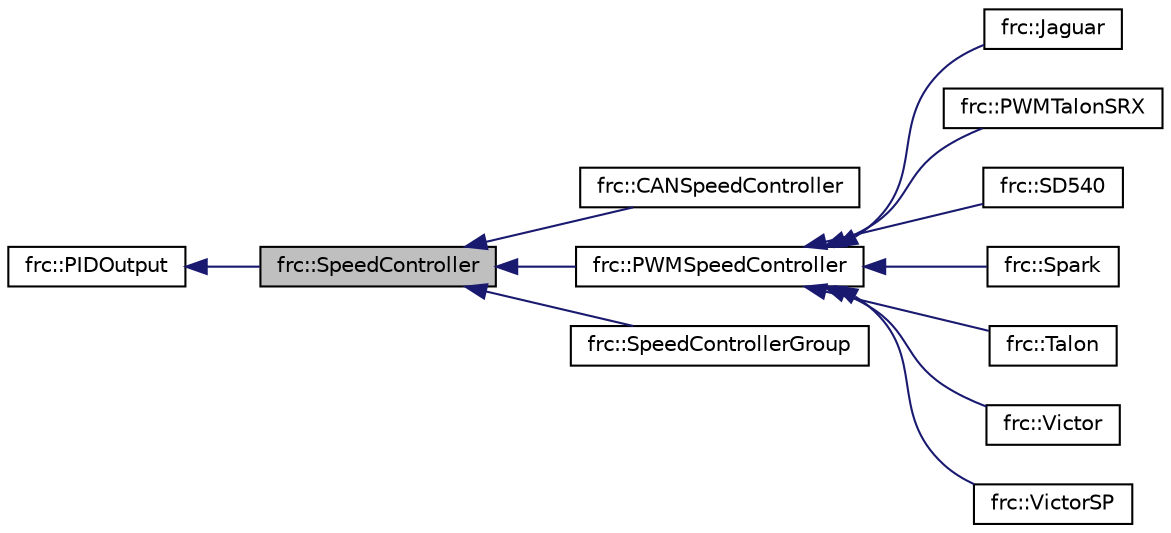 digraph "frc::SpeedController"
{
  edge [fontname="Helvetica",fontsize="10",labelfontname="Helvetica",labelfontsize="10"];
  node [fontname="Helvetica",fontsize="10",shape=record];
  rankdir="LR";
  Node1 [label="frc::SpeedController",height=0.2,width=0.4,color="black", fillcolor="grey75", style="filled", fontcolor="black"];
  Node2 -> Node1 [dir="back",color="midnightblue",fontsize="10",style="solid",fontname="Helvetica"];
  Node2 [label="frc::PIDOutput",height=0.2,width=0.4,color="black", fillcolor="white", style="filled",URL="$classfrc_1_1PIDOutput.html",tooltip="PIDOutput interface is a generic output for the PID class. "];
  Node1 -> Node3 [dir="back",color="midnightblue",fontsize="10",style="solid",fontname="Helvetica"];
  Node3 [label="frc::CANSpeedController",height=0.2,width=0.4,color="black", fillcolor="white", style="filled",URL="$classfrc_1_1CANSpeedController.html",tooltip="Interface for \"smart\" CAN-based speed controllers. "];
  Node1 -> Node4 [dir="back",color="midnightblue",fontsize="10",style="solid",fontname="Helvetica"];
  Node4 [label="frc::PWMSpeedController",height=0.2,width=0.4,color="black", fillcolor="white", style="filled",URL="$classfrc_1_1PWMSpeedController.html",tooltip="Common base class for all PWM Speed Controllers. "];
  Node4 -> Node5 [dir="back",color="midnightblue",fontsize="10",style="solid",fontname="Helvetica"];
  Node5 [label="frc::Jaguar",height=0.2,width=0.4,color="black", fillcolor="white", style="filled",URL="$classfrc_1_1Jaguar.html",tooltip="Luminary Micro / Vex Robotics Jaguar Speed Controller with PWM control. "];
  Node4 -> Node6 [dir="back",color="midnightblue",fontsize="10",style="solid",fontname="Helvetica"];
  Node6 [label="frc::PWMTalonSRX",height=0.2,width=0.4,color="black", fillcolor="white", style="filled",URL="$classfrc_1_1PWMTalonSRX.html",tooltip="Cross the Road Electronics (CTRE) Talon SRX Speed Controller with PWM control. "];
  Node4 -> Node7 [dir="back",color="midnightblue",fontsize="10",style="solid",fontname="Helvetica"];
  Node7 [label="frc::SD540",height=0.2,width=0.4,color="black", fillcolor="white", style="filled",URL="$classfrc_1_1SD540.html",tooltip="Mindsensors SD540 Speed Controller. "];
  Node4 -> Node8 [dir="back",color="midnightblue",fontsize="10",style="solid",fontname="Helvetica"];
  Node8 [label="frc::Spark",height=0.2,width=0.4,color="black", fillcolor="white", style="filled",URL="$classfrc_1_1Spark.html",tooltip="REV Robotics Speed Controller. "];
  Node4 -> Node9 [dir="back",color="midnightblue",fontsize="10",style="solid",fontname="Helvetica"];
  Node9 [label="frc::Talon",height=0.2,width=0.4,color="black", fillcolor="white", style="filled",URL="$classfrc_1_1Talon.html",tooltip="Cross the Road Electronics (CTRE) Talon and Talon SR Speed Controller. "];
  Node4 -> Node10 [dir="back",color="midnightblue",fontsize="10",style="solid",fontname="Helvetica"];
  Node10 [label="frc::Victor",height=0.2,width=0.4,color="black", fillcolor="white", style="filled",URL="$classfrc_1_1Victor.html",tooltip="Vex Robotics Victor 888 Speed Controller. "];
  Node4 -> Node11 [dir="back",color="midnightblue",fontsize="10",style="solid",fontname="Helvetica"];
  Node11 [label="frc::VictorSP",height=0.2,width=0.4,color="black", fillcolor="white", style="filled",URL="$classfrc_1_1VictorSP.html",tooltip="Vex Robotics Victor SP Speed Controller. "];
  Node1 -> Node12 [dir="back",color="midnightblue",fontsize="10",style="solid",fontname="Helvetica"];
  Node12 [label="frc::SpeedControllerGroup",height=0.2,width=0.4,color="black", fillcolor="white", style="filled",URL="$classfrc_1_1SpeedControllerGroup.html"];
}
